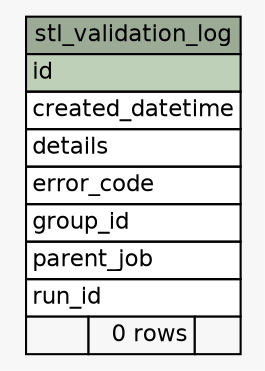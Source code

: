 // dot 2.36.0 on Mac OS X 10.12.5
// SchemaSpy rev 590
digraph "stl_validation_log" {
  graph [
    rankdir="RL"
    bgcolor="#f7f7f7"
    nodesep="0.18"
    ranksep="0.46"
    fontname="Helvetica"
    fontsize="11"
  ];
  node [
    fontname="Helvetica"
    fontsize="11"
    shape="plaintext"
  ];
  edge [
    arrowsize="0.8"
  ];
  "stl_validation_log" [
    label=<
    <TABLE BORDER="0" CELLBORDER="1" CELLSPACING="0" BGCOLOR="#ffffff">
      <TR><TD COLSPAN="3" BGCOLOR="#9bab96" ALIGN="CENTER">stl_validation_log</TD></TR>
      <TR><TD PORT="id" COLSPAN="3" BGCOLOR="#bed1b8" ALIGN="LEFT">id</TD></TR>
      <TR><TD PORT="created_datetime" COLSPAN="3" ALIGN="LEFT">created_datetime</TD></TR>
      <TR><TD PORT="details" COLSPAN="3" ALIGN="LEFT">details</TD></TR>
      <TR><TD PORT="error_code" COLSPAN="3" ALIGN="LEFT">error_code</TD></TR>
      <TR><TD PORT="group_id" COLSPAN="3" ALIGN="LEFT">group_id</TD></TR>
      <TR><TD PORT="parent_job" COLSPAN="3" ALIGN="LEFT">parent_job</TD></TR>
      <TR><TD PORT="run_id" COLSPAN="3" ALIGN="LEFT">run_id</TD></TR>
      <TR><TD ALIGN="LEFT" BGCOLOR="#f7f7f7">  </TD><TD ALIGN="RIGHT" BGCOLOR="#f7f7f7">0 rows</TD><TD ALIGN="RIGHT" BGCOLOR="#f7f7f7">  </TD></TR>
    </TABLE>>
    URL="tables/stl_validation_log.html"
    tooltip="stl_validation_log"
  ];
}
